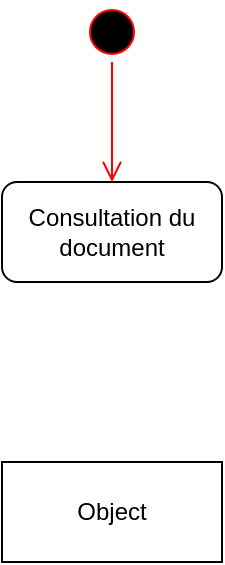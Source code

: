 <mxfile version="22.1.2" type="device">
  <diagram name="Page-1" id="LX-VtFpkaipy7AE87t0e">
    <mxGraphModel dx="1050" dy="717" grid="1" gridSize="10" guides="1" tooltips="1" connect="1" arrows="1" fold="1" page="1" pageScale="1" pageWidth="827" pageHeight="1169" math="0" shadow="0">
      <root>
        <mxCell id="0" />
        <mxCell id="1" parent="0" />
        <mxCell id="tWZ-o21t5LeQAQk3vxvz-1" value="" style="ellipse;html=1;shape=startState;fillColor=#000000;strokeColor=#ff0000;" vertex="1" parent="1">
          <mxGeometry x="399" y="50" width="30" height="30" as="geometry" />
        </mxCell>
        <mxCell id="tWZ-o21t5LeQAQk3vxvz-2" value="" style="edgeStyle=orthogonalEdgeStyle;html=1;verticalAlign=bottom;endArrow=open;endSize=8;strokeColor=#ff0000;rounded=0;" edge="1" source="tWZ-o21t5LeQAQk3vxvz-1" parent="1">
          <mxGeometry relative="1" as="geometry">
            <mxPoint x="414" y="140" as="targetPoint" />
          </mxGeometry>
        </mxCell>
        <mxCell id="tWZ-o21t5LeQAQk3vxvz-11" value="Consultation du document" style="html=1;whiteSpace=wrap;rounded=1;glass=0;shadow=0;" vertex="1" parent="1">
          <mxGeometry x="359" y="140" width="110" height="50" as="geometry" />
        </mxCell>
        <mxCell id="tWZ-o21t5LeQAQk3vxvz-12" value="Object" style="html=1;whiteSpace=wrap;" vertex="1" parent="1">
          <mxGeometry x="359" y="280" width="110" height="50" as="geometry" />
        </mxCell>
      </root>
    </mxGraphModel>
  </diagram>
</mxfile>
